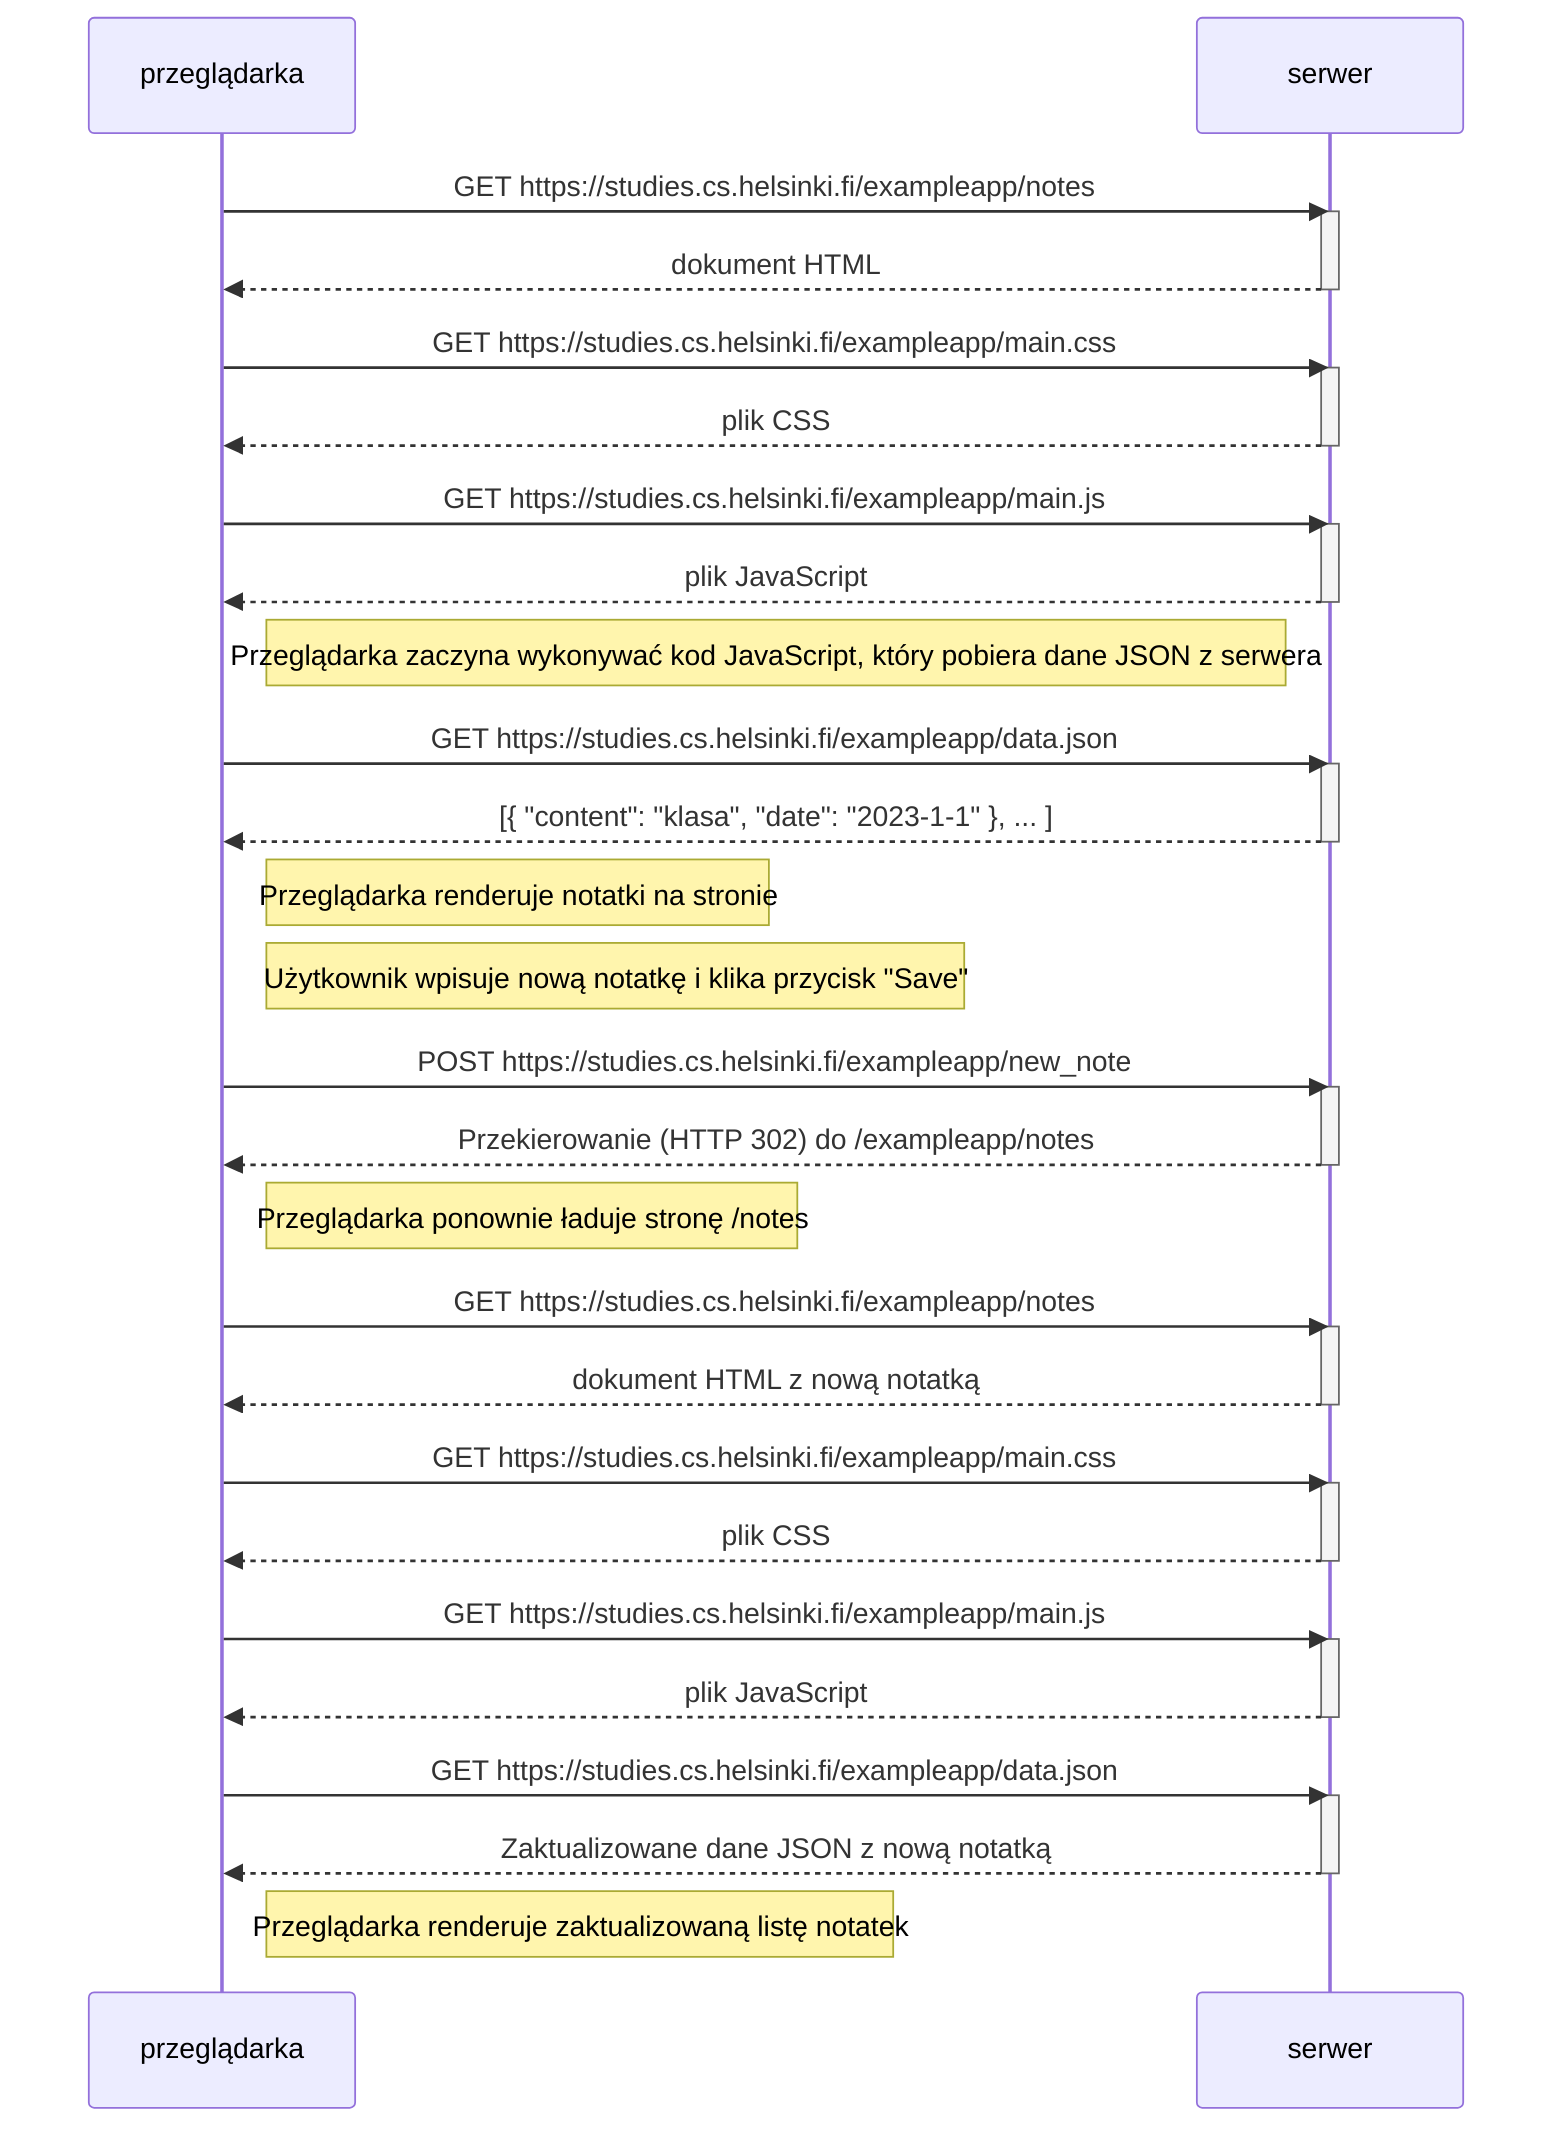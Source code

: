 sequenceDiagram
    participant przeglądarka
    participant serwer

    przeglądarka->>serwer: GET https://studies.cs.helsinki.fi/exampleapp/notes
    activate serwer
    serwer-->>przeglądarka: dokument HTML
    deactivate serwer

    przeglądarka->>serwer: GET https://studies.cs.helsinki.fi/exampleapp/main.css
    activate serwer
    serwer-->>przeglądarka: plik CSS
    deactivate serwer

    przeglądarka->>serwer: GET https://studies.cs.helsinki.fi/exampleapp/main.js
    activate serwer
    serwer-->>przeglądarka: plik JavaScript
    deactivate serwer

    Note right of przeglądarka: Przeglądarka zaczyna wykonywać kod JavaScript, który pobiera dane JSON z serwera

    przeglądarka->>serwer: GET https://studies.cs.helsinki.fi/exampleapp/data.json
    activate serwer
    serwer-->>przeglądarka: [{ "content": "klasa", "date": "2023-1-1" }, ... ]
    deactivate serwer

    Note right of przeglądarka: Przeglądarka renderuje notatki na stronie

    Note right of przeglądarka: Użytkownik wpisuje nową notatkę i klika przycisk "Save"

    przeglądarka->>serwer: POST https://studies.cs.helsinki.fi/exampleapp/new_note
    activate serwer
    serwer-->>przeglądarka: Przekierowanie (HTTP 302) do /exampleapp/notes
    deactivate serwer

    Note right of przeglądarka: Przeglądarka ponownie ładuje stronę /notes

    przeglądarka->>serwer: GET https://studies.cs.helsinki.fi/exampleapp/notes
    activate serwer
    serwer-->>przeglądarka: dokument HTML z nową notatką
    deactivate serwer

    przeglądarka->>serwer: GET https://studies.cs.helsinki.fi/exampleapp/main.css
    activate serwer
    serwer-->>przeglądarka: plik CSS
    deactivate serwer

    przeglądarka->>serwer: GET https://studies.cs.helsinki.fi/exampleapp/main.js
    activate serwer
    serwer-->>przeglądarka: plik JavaScript
    deactivate serwer

    przeglądarka->>serwer: GET https://studies.cs.helsinki.fi/exampleapp/data.json
    activate serwer
    serwer-->>przeglądarka: Zaktualizowane dane JSON z nową notatką
    deactivate serwer

    Note right of przeglądarka: Przeglądarka renderuje zaktualizowaną listę notatek